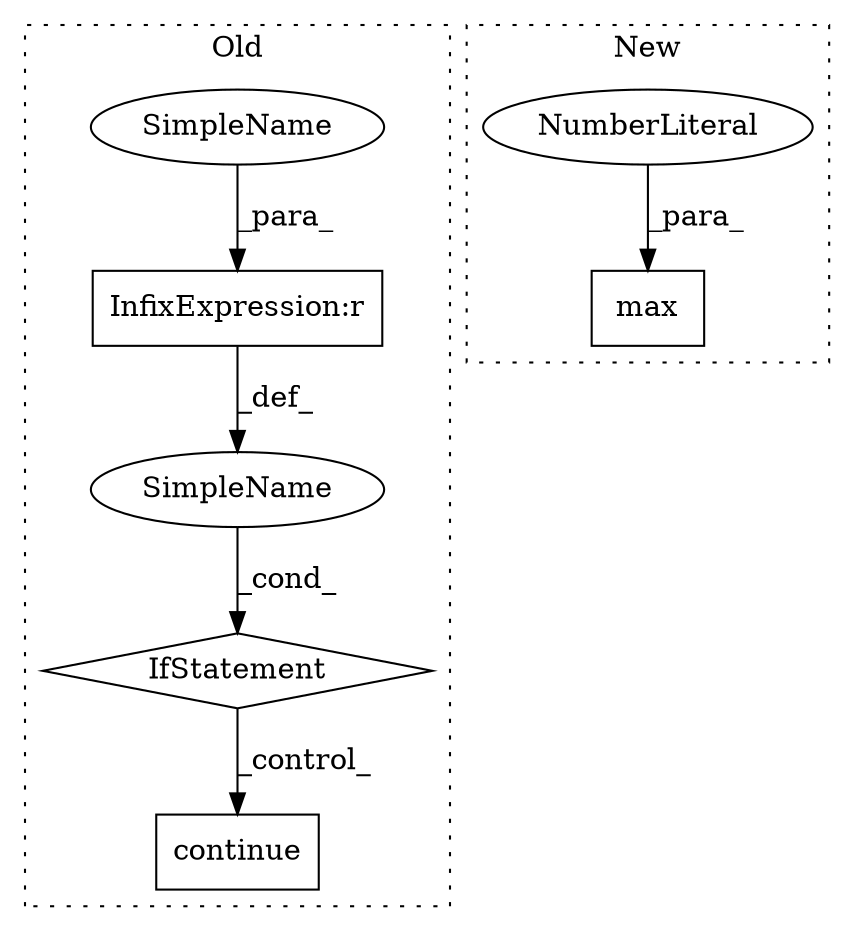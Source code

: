 digraph G {
subgraph cluster0 {
1 [label="continue" a="18" s="5839" l="9" shape="box"];
3 [label="IfStatement" a="25" s="5813,5825" l="4,2" shape="diamond"];
4 [label="SimpleName" a="42" s="" l="" shape="ellipse"];
6 [label="InfixExpression:r" a="27" s="5819" l="4" shape="box"];
7 [label="SimpleName" a="42" s="5823" l="2" shape="ellipse"];
label = "Old";
style="dotted";
}
subgraph cluster1 {
2 [label="max" a="32" s="5920,5944" l="4,1" shape="box"];
5 [label="NumberLiteral" a="34" s="5943" l="1" shape="ellipse"];
label = "New";
style="dotted";
}
3 -> 1 [label="_control_"];
4 -> 3 [label="_cond_"];
5 -> 2 [label="_para_"];
6 -> 4 [label="_def_"];
7 -> 6 [label="_para_"];
}